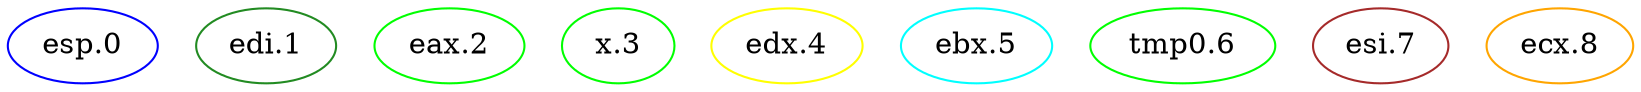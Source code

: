 graph {
"esp"[color=blue,label="esp.0"]
"edi"[color=forestgreen,label="edi.1"]
"eax"[color=green,label="eax.2"]
"x"[color=green,label="x.3"]
"edx"[color=yellow,label="edx.4"]
"ebx"[color=cyan,label="ebx.5"]
"tmp0"[color=green,label="tmp0.6"]
"esi"[color=brown,label="esi.7"]
"ecx"[color=orange,label="ecx.8"]


}


